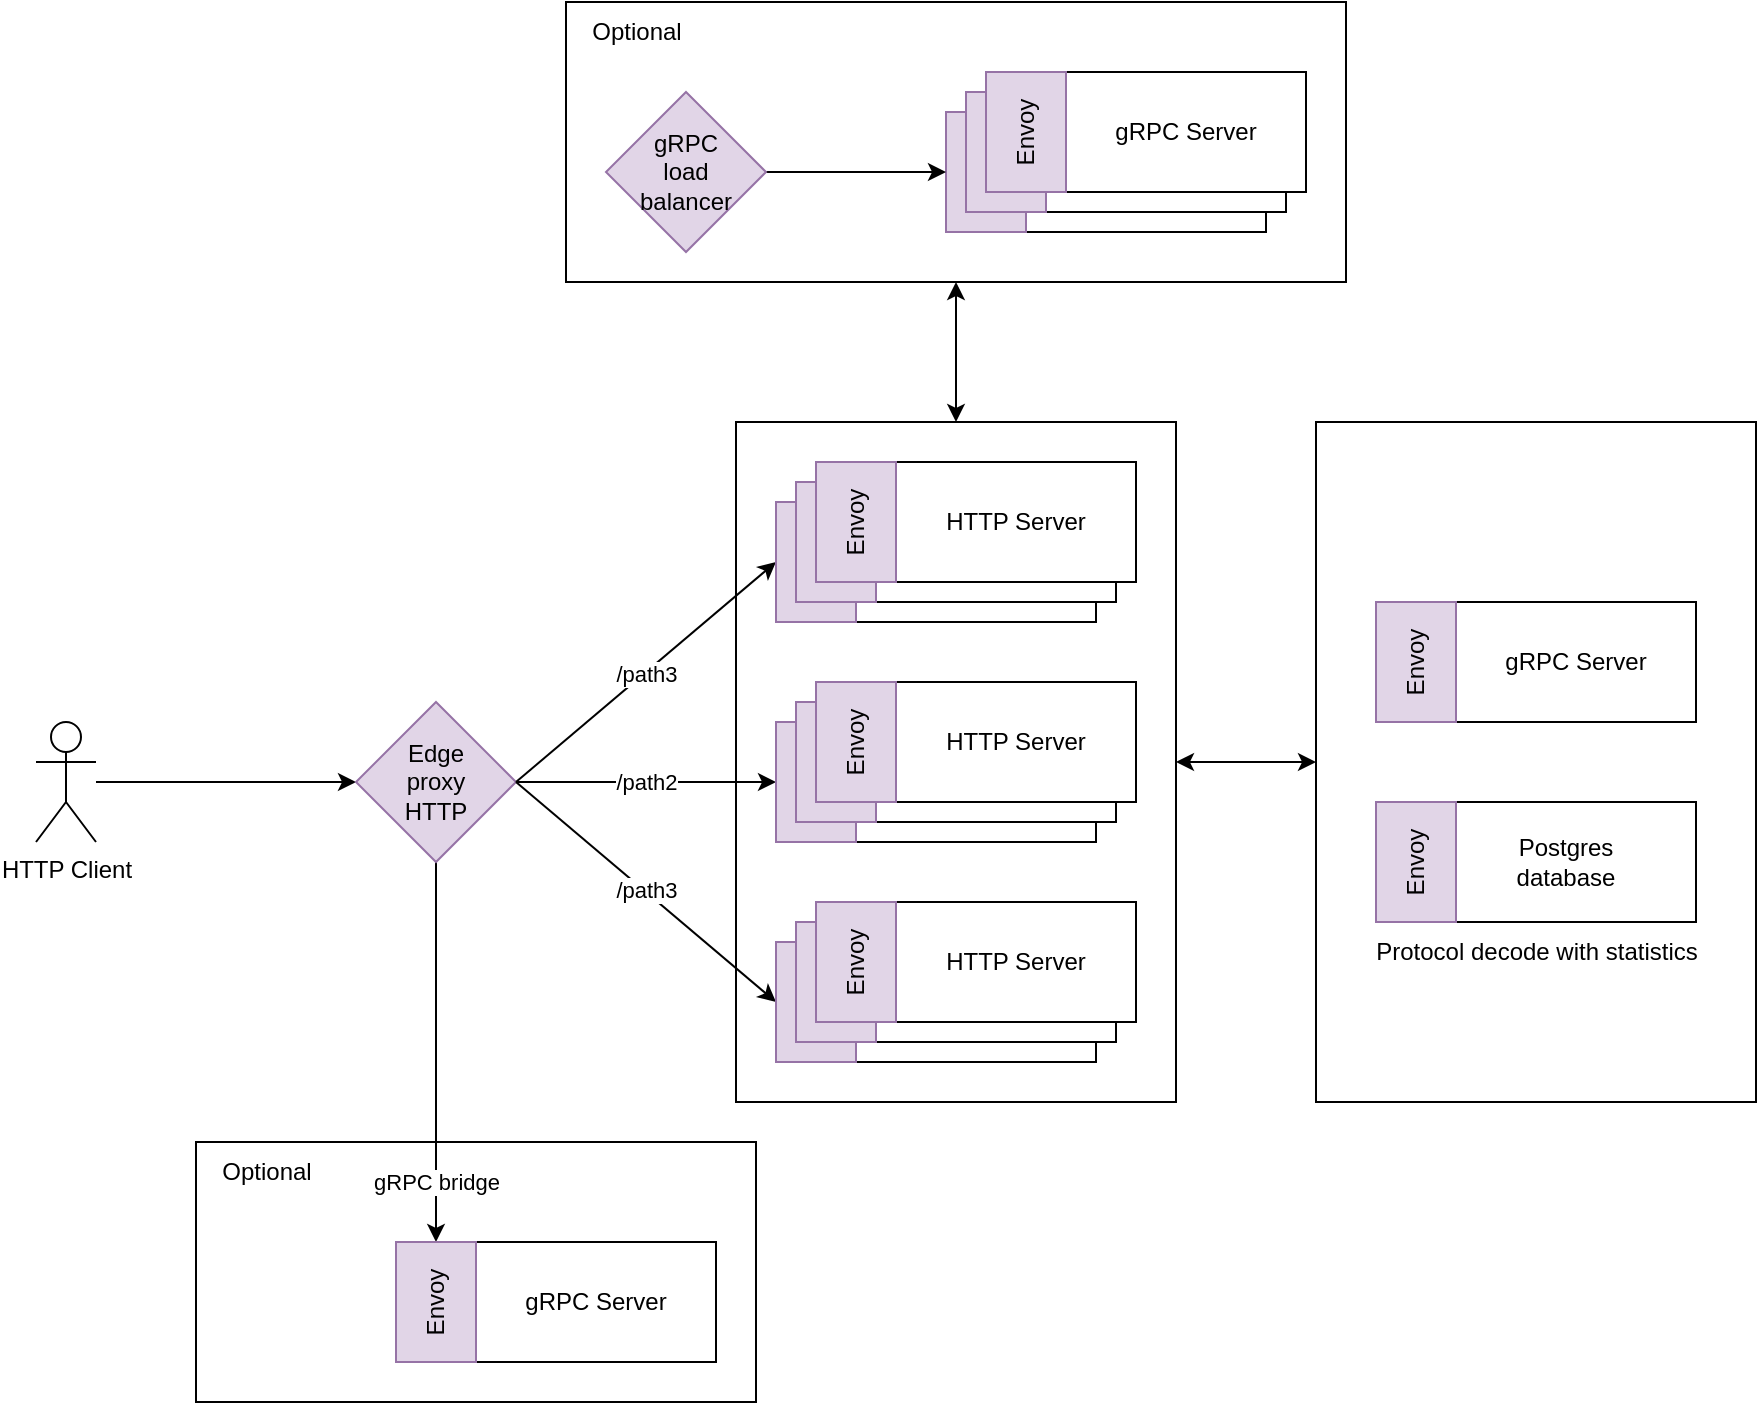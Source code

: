 <mxfile version="24.2.2" type="device">
  <diagram name="Page-1" id="4XVdnm4Mh2VWJTdFokWx">
    <mxGraphModel dx="1749" dy="2654" grid="1" gridSize="10" guides="1" tooltips="1" connect="1" arrows="1" fold="1" page="1" pageScale="1" pageWidth="850" pageHeight="1100" math="0" shadow="0">
      <root>
        <mxCell id="0" />
        <mxCell id="1" parent="0" />
        <mxCell id="kOX-skd0nRhdrvtllHpR-62" value="" style="rounded=0;whiteSpace=wrap;html=1;" vertex="1" parent="1">
          <mxGeometry x="760" y="190" width="220" height="340" as="geometry" />
        </mxCell>
        <mxCell id="kOX-skd0nRhdrvtllHpR-64" style="edgeStyle=orthogonalEdgeStyle;rounded=0;orthogonalLoop=1;jettySize=auto;html=1;exitX=1;exitY=0.5;exitDx=0;exitDy=0;entryX=0;entryY=0.5;entryDx=0;entryDy=0;startArrow=classic;startFill=1;" edge="1" parent="1" source="kOX-skd0nRhdrvtllHpR-61" target="kOX-skd0nRhdrvtllHpR-62">
          <mxGeometry relative="1" as="geometry" />
        </mxCell>
        <mxCell id="kOX-skd0nRhdrvtllHpR-65" style="rounded=0;orthogonalLoop=1;jettySize=auto;html=1;exitX=0.5;exitY=0;exitDx=0;exitDy=0;entryX=0.5;entryY=1;entryDx=0;entryDy=0;startArrow=classic;startFill=1;" edge="1" parent="1" source="kOX-skd0nRhdrvtllHpR-61" target="kOX-skd0nRhdrvtllHpR-49">
          <mxGeometry relative="1" as="geometry" />
        </mxCell>
        <mxCell id="kOX-skd0nRhdrvtllHpR-61" value="" style="rounded=0;whiteSpace=wrap;html=1;" vertex="1" parent="1">
          <mxGeometry x="470" y="190" width="220" height="340" as="geometry" />
        </mxCell>
        <mxCell id="kOX-skd0nRhdrvtllHpR-51" value="&lt;div align=&quot;left&quot;&gt;&lt;br&gt;&lt;/div&gt;" style="rounded=0;whiteSpace=wrap;html=1;align=left;" vertex="1" parent="1">
          <mxGeometry x="200" y="550" width="280" height="130" as="geometry" />
        </mxCell>
        <mxCell id="kOX-skd0nRhdrvtllHpR-52" value="Optional" style="text;html=1;align=center;verticalAlign=middle;resizable=0;points=[];autosize=1;strokeColor=none;fillColor=none;fontStyle=0" vertex="1" parent="1">
          <mxGeometry x="200" y="550" width="70" height="30" as="geometry" />
        </mxCell>
        <mxCell id="kOX-skd0nRhdrvtllHpR-49" value="&lt;div align=&quot;left&quot;&gt;&lt;br&gt;&lt;/div&gt;" style="rounded=0;whiteSpace=wrap;html=1;align=left;" vertex="1" parent="1">
          <mxGeometry x="385" y="-20" width="390" height="140" as="geometry" />
        </mxCell>
        <mxCell id="prgVslOQz4MrDE7OXUun-4" value="" style="edgeStyle=orthogonalEdgeStyle;rounded=0;orthogonalLoop=1;jettySize=auto;html=1;" parent="1" source="prgVslOQz4MrDE7OXUun-2" edge="1">
          <mxGeometry relative="1" as="geometry">
            <mxPoint x="280" y="370" as="targetPoint" />
          </mxGeometry>
        </mxCell>
        <mxCell id="prgVslOQz4MrDE7OXUun-2" value="HTTP Client" style="shape=umlActor;verticalLabelPosition=bottom;verticalAlign=top;html=1;outlineConnect=0;" parent="1" vertex="1">
          <mxGeometry x="120" y="340" width="30" height="60" as="geometry" />
        </mxCell>
        <mxCell id="prgVslOQz4MrDE7OXUun-7" style="rounded=0;orthogonalLoop=1;jettySize=auto;html=1;entryX=0;entryY=0.5;entryDx=0;entryDy=0;" parent="1" target="prgVslOQz4MrDE7OXUun-6" edge="1" source="kOX-skd0nRhdrvtllHpR-10">
          <mxGeometry relative="1" as="geometry">
            <mxPoint x="310" y="360" as="sourcePoint" />
          </mxGeometry>
        </mxCell>
        <mxCell id="prgVslOQz4MrDE7OXUun-10" style="edgeStyle=orthogonalEdgeStyle;rounded=0;orthogonalLoop=1;jettySize=auto;html=1;exitX=1;exitY=0.5;exitDx=0;exitDy=0;entryX=0;entryY=0.5;entryDx=0;entryDy=0;" parent="1" source="kOX-skd0nRhdrvtllHpR-13" target="prgVslOQz4MrDE7OXUun-8" edge="1">
          <mxGeometry relative="1" as="geometry" />
        </mxCell>
        <mxCell id="prgVslOQz4MrDE7OXUun-11" style="rounded=0;orthogonalLoop=1;jettySize=auto;html=1;exitX=1;exitY=0.5;exitDx=0;exitDy=0;entryX=0;entryY=0.5;entryDx=0;entryDy=0;" parent="1" source="kOX-skd0nRhdrvtllHpR-16" target="prgVslOQz4MrDE7OXUun-9" edge="1">
          <mxGeometry relative="1" as="geometry" />
        </mxCell>
        <mxCell id="kOX-skd0nRhdrvtllHpR-47" style="edgeStyle=orthogonalEdgeStyle;rounded=0;orthogonalLoop=1;jettySize=auto;html=1;exitX=0.5;exitY=1;exitDx=0;exitDy=0;entryX=0.5;entryY=0;entryDx=0;entryDy=0;" edge="1" parent="1" source="prgVslOQz4MrDE7OXUun-5" target="kOX-skd0nRhdrvtllHpR-46">
          <mxGeometry relative="1" as="geometry" />
        </mxCell>
        <mxCell id="kOX-skd0nRhdrvtllHpR-48" value="gRPC bridge" style="edgeLabel;html=1;align=center;verticalAlign=middle;resizable=0;points=[];" vertex="1" connectable="0" parent="kOX-skd0nRhdrvtllHpR-47">
          <mxGeometry x="0.071" y="-4" relative="1" as="geometry">
            <mxPoint x="4" y="58" as="offset" />
          </mxGeometry>
        </mxCell>
        <mxCell id="prgVslOQz4MrDE7OXUun-5" value="&lt;div&gt;Edge&lt;/div&gt;&lt;div&gt;proxy&lt;/div&gt;&lt;div&gt;HTTP&lt;br&gt;&lt;/div&gt;" style="rhombus;whiteSpace=wrap;html=1;fillColor=#e1d5e7;strokeColor=#9673a6;" parent="1" vertex="1">
          <mxGeometry x="280" y="330" width="80" height="80" as="geometry" />
        </mxCell>
        <mxCell id="prgVslOQz4MrDE7OXUun-6" value="Serwer HTTP" style="rounded=0;whiteSpace=wrap;html=1;" parent="1" vertex="1">
          <mxGeometry x="530" y="230" width="120" height="60" as="geometry" />
        </mxCell>
        <mxCell id="prgVslOQz4MrDE7OXUun-8" value="Serwer HTTP" style="rounded=0;whiteSpace=wrap;html=1;" parent="1" vertex="1">
          <mxGeometry x="530" y="340" width="120" height="60" as="geometry" />
        </mxCell>
        <mxCell id="prgVslOQz4MrDE7OXUun-9" value="Serwer HTTP" style="rounded=0;whiteSpace=wrap;html=1;" parent="1" vertex="1">
          <mxGeometry x="530" y="450" width="120" height="60" as="geometry" />
        </mxCell>
        <mxCell id="prgVslOQz4MrDE7OXUun-12" value="gRPC Server" style="rounded=0;whiteSpace=wrap;html=1;" parent="1" vertex="1">
          <mxGeometry x="615" y="35" width="120" height="60" as="geometry" />
        </mxCell>
        <mxCell id="prgVslOQz4MrDE7OXUun-30" value="&lt;div&gt;Postgres&lt;/div&gt;&lt;div&gt;database&lt;br&gt;&lt;/div&gt;" style="whiteSpace=wrap;html=1;rounded=0;" parent="1" vertex="1">
          <mxGeometry x="820" y="380" width="130" height="60" as="geometry" />
        </mxCell>
        <mxCell id="kOX-skd0nRhdrvtllHpR-11" value="" style="rounded=0;orthogonalLoop=1;jettySize=auto;html=1;entryX=0;entryY=0.5;entryDx=0;entryDy=0;" edge="1" parent="1" target="kOX-skd0nRhdrvtllHpR-10">
          <mxGeometry relative="1" as="geometry">
            <mxPoint x="360" y="370" as="sourcePoint" />
            <mxPoint x="520" y="270" as="targetPoint" />
          </mxGeometry>
        </mxCell>
        <mxCell id="kOX-skd0nRhdrvtllHpR-21" value="/path3" style="edgeLabel;html=1;align=center;verticalAlign=middle;resizable=0;points=[];" vertex="1" connectable="0" parent="kOX-skd0nRhdrvtllHpR-11">
          <mxGeometry x="-0.006" relative="1" as="geometry">
            <mxPoint as="offset" />
          </mxGeometry>
        </mxCell>
        <mxCell id="kOX-skd0nRhdrvtllHpR-10" value="Envoy" style="rounded=0;whiteSpace=wrap;html=1;fillColor=#e1d5e7;strokeColor=#9673a6;horizontal=0;" vertex="1" parent="1">
          <mxGeometry x="490" y="230" width="40" height="60" as="geometry" />
        </mxCell>
        <mxCell id="kOX-skd0nRhdrvtllHpR-14" value="" style="edgeStyle=orthogonalEdgeStyle;rounded=0;orthogonalLoop=1;jettySize=auto;html=1;exitX=1;exitY=0.5;exitDx=0;exitDy=0;entryX=0;entryY=0.5;entryDx=0;entryDy=0;" edge="1" parent="1" source="prgVslOQz4MrDE7OXUun-5" target="kOX-skd0nRhdrvtllHpR-13">
          <mxGeometry relative="1" as="geometry">
            <mxPoint x="360" y="370" as="sourcePoint" />
            <mxPoint x="480" y="370" as="targetPoint" />
          </mxGeometry>
        </mxCell>
        <mxCell id="kOX-skd0nRhdrvtllHpR-20" value="/path2" style="edgeLabel;html=1;align=center;verticalAlign=middle;resizable=0;points=[];" vertex="1" connectable="0" parent="kOX-skd0nRhdrvtllHpR-14">
          <mxGeometry x="-0.006" relative="1" as="geometry">
            <mxPoint as="offset" />
          </mxGeometry>
        </mxCell>
        <mxCell id="kOX-skd0nRhdrvtllHpR-13" value="Envoy" style="rounded=0;whiteSpace=wrap;html=1;fillColor=#e1d5e7;strokeColor=#9673a6;horizontal=0;" vertex="1" parent="1">
          <mxGeometry x="490" y="340" width="40" height="60" as="geometry" />
        </mxCell>
        <mxCell id="kOX-skd0nRhdrvtllHpR-17" value="" style="rounded=0;orthogonalLoop=1;jettySize=auto;html=1;exitX=1;exitY=0.5;exitDx=0;exitDy=0;entryX=0;entryY=0.5;entryDx=0;entryDy=0;" edge="1" parent="1" source="prgVslOQz4MrDE7OXUun-5" target="kOX-skd0nRhdrvtllHpR-16">
          <mxGeometry relative="1" as="geometry">
            <mxPoint x="360" y="370" as="sourcePoint" />
            <mxPoint x="530" y="470" as="targetPoint" />
          </mxGeometry>
        </mxCell>
        <mxCell id="kOX-skd0nRhdrvtllHpR-18" value="/path3" style="edgeLabel;html=1;align=center;verticalAlign=middle;resizable=0;points=[];" vertex="1" connectable="0" parent="kOX-skd0nRhdrvtllHpR-17">
          <mxGeometry x="-0.008" y="1" relative="1" as="geometry">
            <mxPoint as="offset" />
          </mxGeometry>
        </mxCell>
        <mxCell id="kOX-skd0nRhdrvtllHpR-16" value="Envoy" style="rounded=0;whiteSpace=wrap;html=1;fillColor=#e1d5e7;strokeColor=#9673a6;horizontal=0;" vertex="1" parent="1">
          <mxGeometry x="490" y="450" width="40" height="60" as="geometry" />
        </mxCell>
        <mxCell id="kOX-skd0nRhdrvtllHpR-22" value="Serwer HTTP" style="rounded=0;whiteSpace=wrap;html=1;" vertex="1" parent="1">
          <mxGeometry x="540" y="220" width="120" height="60" as="geometry" />
        </mxCell>
        <mxCell id="kOX-skd0nRhdrvtllHpR-23" value="Envoy" style="rounded=0;whiteSpace=wrap;html=1;fillColor=#e1d5e7;strokeColor=#9673a6;horizontal=0;" vertex="1" parent="1">
          <mxGeometry x="500" y="220" width="40" height="60" as="geometry" />
        </mxCell>
        <mxCell id="kOX-skd0nRhdrvtllHpR-24" value="HTTP Server" style="rounded=0;whiteSpace=wrap;html=1;" vertex="1" parent="1">
          <mxGeometry x="550" y="210" width="120" height="60" as="geometry" />
        </mxCell>
        <mxCell id="kOX-skd0nRhdrvtllHpR-25" value="Envoy" style="rounded=0;whiteSpace=wrap;html=1;fillColor=#e1d5e7;strokeColor=#9673a6;horizontal=0;" vertex="1" parent="1">
          <mxGeometry x="510" y="210" width="40" height="60" as="geometry" />
        </mxCell>
        <mxCell id="kOX-skd0nRhdrvtllHpR-26" value="Serwer HTTP" style="rounded=0;whiteSpace=wrap;html=1;" vertex="1" parent="1">
          <mxGeometry x="540" y="330" width="120" height="60" as="geometry" />
        </mxCell>
        <mxCell id="kOX-skd0nRhdrvtllHpR-27" value="Envoy" style="rounded=0;whiteSpace=wrap;html=1;fillColor=#e1d5e7;strokeColor=#9673a6;horizontal=0;" vertex="1" parent="1">
          <mxGeometry x="500" y="330" width="40" height="60" as="geometry" />
        </mxCell>
        <mxCell id="kOX-skd0nRhdrvtllHpR-28" value="HTTP Server" style="rounded=0;whiteSpace=wrap;html=1;" vertex="1" parent="1">
          <mxGeometry x="550" y="320" width="120" height="60" as="geometry" />
        </mxCell>
        <mxCell id="kOX-skd0nRhdrvtllHpR-29" value="Envoy" style="rounded=0;whiteSpace=wrap;html=1;fillColor=#e1d5e7;strokeColor=#9673a6;horizontal=0;" vertex="1" parent="1">
          <mxGeometry x="510" y="320" width="40" height="60" as="geometry" />
        </mxCell>
        <mxCell id="kOX-skd0nRhdrvtllHpR-30" value="Serwer HTTP" style="rounded=0;whiteSpace=wrap;html=1;" vertex="1" parent="1">
          <mxGeometry x="540" y="440" width="120" height="60" as="geometry" />
        </mxCell>
        <mxCell id="kOX-skd0nRhdrvtllHpR-31" value="Envoy" style="rounded=0;whiteSpace=wrap;html=1;fillColor=#e1d5e7;strokeColor=#9673a6;horizontal=0;" vertex="1" parent="1">
          <mxGeometry x="500" y="440" width="40" height="60" as="geometry" />
        </mxCell>
        <mxCell id="kOX-skd0nRhdrvtllHpR-32" value="HTTP Server" style="rounded=0;whiteSpace=wrap;html=1;" vertex="1" parent="1">
          <mxGeometry x="550" y="430" width="120" height="60" as="geometry" />
        </mxCell>
        <mxCell id="kOX-skd0nRhdrvtllHpR-33" value="Envoy" style="rounded=0;whiteSpace=wrap;html=1;fillColor=#e1d5e7;strokeColor=#9673a6;horizontal=0;" vertex="1" parent="1">
          <mxGeometry x="510" y="430" width="40" height="60" as="geometry" />
        </mxCell>
        <mxCell id="kOX-skd0nRhdrvtllHpR-34" value="Envoy" style="rounded=0;whiteSpace=wrap;html=1;fillColor=#e1d5e7;strokeColor=#9673a6;horizontal=0;" vertex="1" parent="1">
          <mxGeometry x="575" y="35" width="40" height="60" as="geometry" />
        </mxCell>
        <mxCell id="kOX-skd0nRhdrvtllHpR-35" value="gRPC Server" style="rounded=0;whiteSpace=wrap;html=1;" vertex="1" parent="1">
          <mxGeometry x="625" y="25" width="120" height="60" as="geometry" />
        </mxCell>
        <mxCell id="kOX-skd0nRhdrvtllHpR-36" value="Envoy" style="rounded=0;whiteSpace=wrap;html=1;fillColor=#e1d5e7;strokeColor=#9673a6;horizontal=0;" vertex="1" parent="1">
          <mxGeometry x="585" y="25" width="40" height="60" as="geometry" />
        </mxCell>
        <mxCell id="kOX-skd0nRhdrvtllHpR-37" value="gRPC Server" style="rounded=0;whiteSpace=wrap;html=1;" vertex="1" parent="1">
          <mxGeometry x="635" y="15" width="120" height="60" as="geometry" />
        </mxCell>
        <mxCell id="kOX-skd0nRhdrvtllHpR-38" value="Envoy" style="rounded=0;whiteSpace=wrap;html=1;fillColor=#e1d5e7;strokeColor=#9673a6;horizontal=0;" vertex="1" parent="1">
          <mxGeometry x="595" y="15" width="40" height="60" as="geometry" />
        </mxCell>
        <mxCell id="kOX-skd0nRhdrvtllHpR-39" value="gRPC Server" style="rounded=0;whiteSpace=wrap;html=1;" vertex="1" parent="1">
          <mxGeometry x="830" y="280" width="120" height="60" as="geometry" />
        </mxCell>
        <mxCell id="kOX-skd0nRhdrvtllHpR-40" value="Envoy" style="rounded=0;whiteSpace=wrap;html=1;fillColor=#e1d5e7;strokeColor=#9673a6;horizontal=0;" vertex="1" parent="1">
          <mxGeometry x="790" y="280" width="40" height="60" as="geometry" />
        </mxCell>
        <mxCell id="kOX-skd0nRhdrvtllHpR-42" style="edgeStyle=orthogonalEdgeStyle;rounded=0;orthogonalLoop=1;jettySize=auto;html=1;exitX=1;exitY=0.5;exitDx=0;exitDy=0;entryX=0;entryY=0.5;entryDx=0;entryDy=0;" edge="1" parent="1" source="kOX-skd0nRhdrvtllHpR-41" target="kOX-skd0nRhdrvtllHpR-34">
          <mxGeometry relative="1" as="geometry" />
        </mxCell>
        <mxCell id="kOX-skd0nRhdrvtllHpR-41" value="&lt;div&gt;gRPC&lt;/div&gt;&lt;div&gt;load&lt;/div&gt;&lt;div&gt;balancer&lt;br&gt;&lt;/div&gt;" style="rhombus;whiteSpace=wrap;html=1;fillColor=#e1d5e7;strokeColor=#9673a6;" vertex="1" parent="1">
          <mxGeometry x="405" y="25" width="80" height="80" as="geometry" />
        </mxCell>
        <mxCell id="kOX-skd0nRhdrvtllHpR-43" value="&lt;div&gt;Envoy&lt;/div&gt;" style="rounded=0;whiteSpace=wrap;html=1;fillColor=#e1d5e7;strokeColor=#9673a6;horizontal=0;align=center;" vertex="1" parent="1">
          <mxGeometry x="790" y="380" width="40" height="60" as="geometry" />
        </mxCell>
        <mxCell id="kOX-skd0nRhdrvtllHpR-45" value="gRPC Server" style="rounded=0;whiteSpace=wrap;html=1;" vertex="1" parent="1">
          <mxGeometry x="340" y="600" width="120" height="60" as="geometry" />
        </mxCell>
        <mxCell id="kOX-skd0nRhdrvtllHpR-46" value="Envoy" style="rounded=0;whiteSpace=wrap;html=1;fillColor=#e1d5e7;strokeColor=#9673a6;horizontal=0;" vertex="1" parent="1">
          <mxGeometry x="300" y="600" width="40" height="60" as="geometry" />
        </mxCell>
        <mxCell id="kOX-skd0nRhdrvtllHpR-50" value="Optional" style="text;html=1;align=center;verticalAlign=middle;resizable=0;points=[];autosize=1;strokeColor=none;fillColor=none;fontStyle=0" vertex="1" parent="1">
          <mxGeometry x="385" y="-20" width="70" height="30" as="geometry" />
        </mxCell>
        <mxCell id="kOX-skd0nRhdrvtllHpR-53" value="Protocol decode with statistics" style="text;html=1;align=center;verticalAlign=middle;resizable=0;points=[];autosize=1;strokeColor=none;fillColor=none;" vertex="1" parent="1">
          <mxGeometry x="780" y="440" width="180" height="30" as="geometry" />
        </mxCell>
      </root>
    </mxGraphModel>
  </diagram>
</mxfile>
